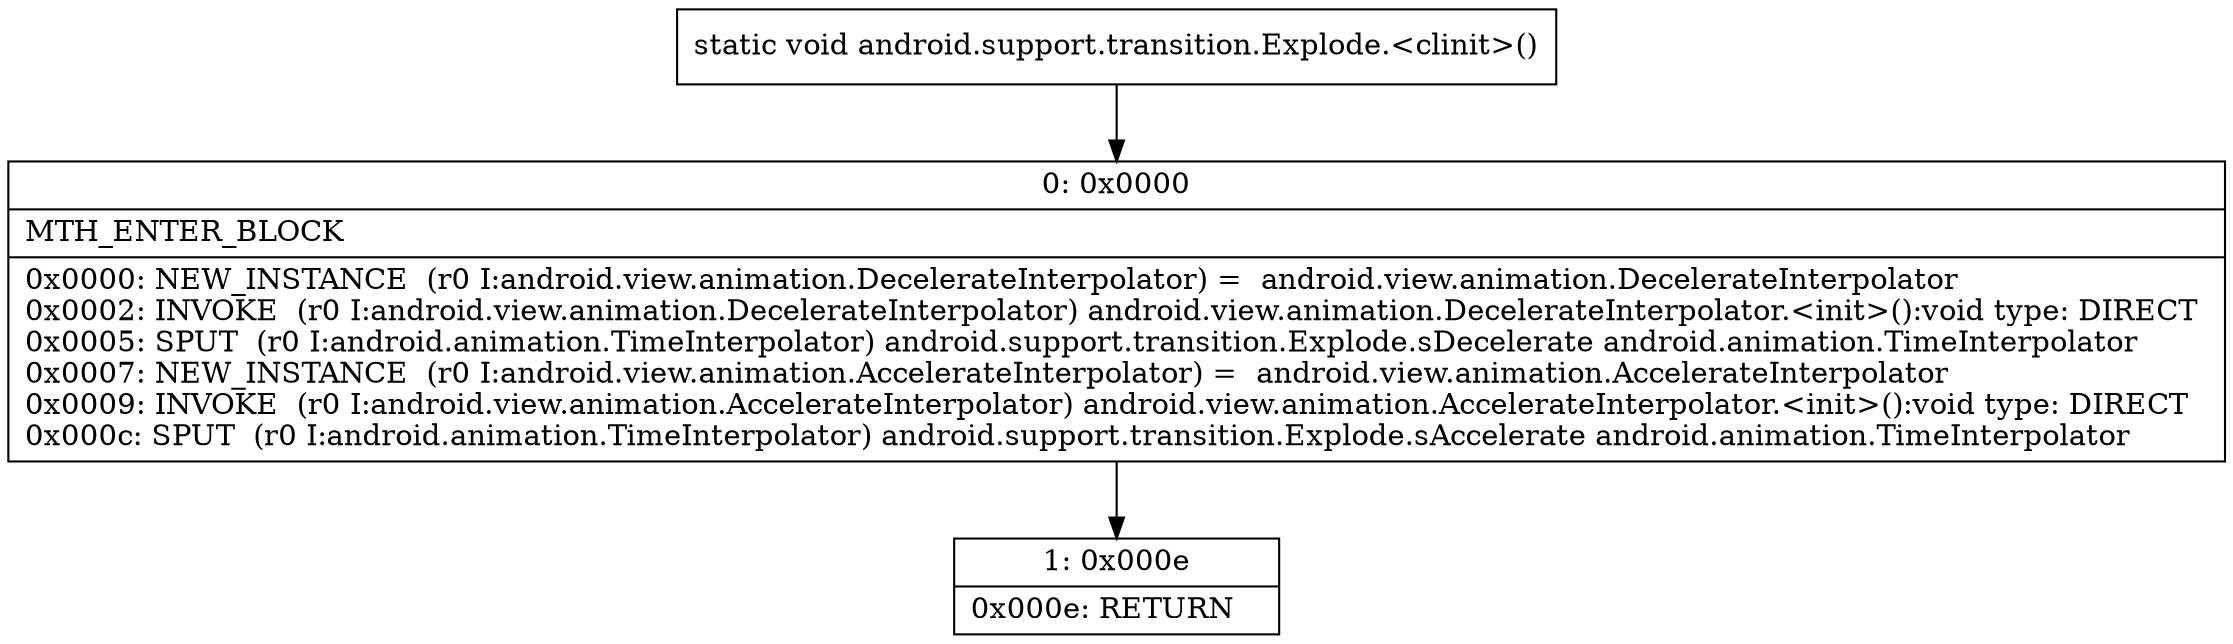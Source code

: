 digraph "CFG forandroid.support.transition.Explode.\<clinit\>()V" {
Node_0 [shape=record,label="{0\:\ 0x0000|MTH_ENTER_BLOCK\l|0x0000: NEW_INSTANCE  (r0 I:android.view.animation.DecelerateInterpolator) =  android.view.animation.DecelerateInterpolator \l0x0002: INVOKE  (r0 I:android.view.animation.DecelerateInterpolator) android.view.animation.DecelerateInterpolator.\<init\>():void type: DIRECT \l0x0005: SPUT  (r0 I:android.animation.TimeInterpolator) android.support.transition.Explode.sDecelerate android.animation.TimeInterpolator \l0x0007: NEW_INSTANCE  (r0 I:android.view.animation.AccelerateInterpolator) =  android.view.animation.AccelerateInterpolator \l0x0009: INVOKE  (r0 I:android.view.animation.AccelerateInterpolator) android.view.animation.AccelerateInterpolator.\<init\>():void type: DIRECT \l0x000c: SPUT  (r0 I:android.animation.TimeInterpolator) android.support.transition.Explode.sAccelerate android.animation.TimeInterpolator \l}"];
Node_1 [shape=record,label="{1\:\ 0x000e|0x000e: RETURN   \l}"];
MethodNode[shape=record,label="{static void android.support.transition.Explode.\<clinit\>() }"];
MethodNode -> Node_0;
Node_0 -> Node_1;
}

